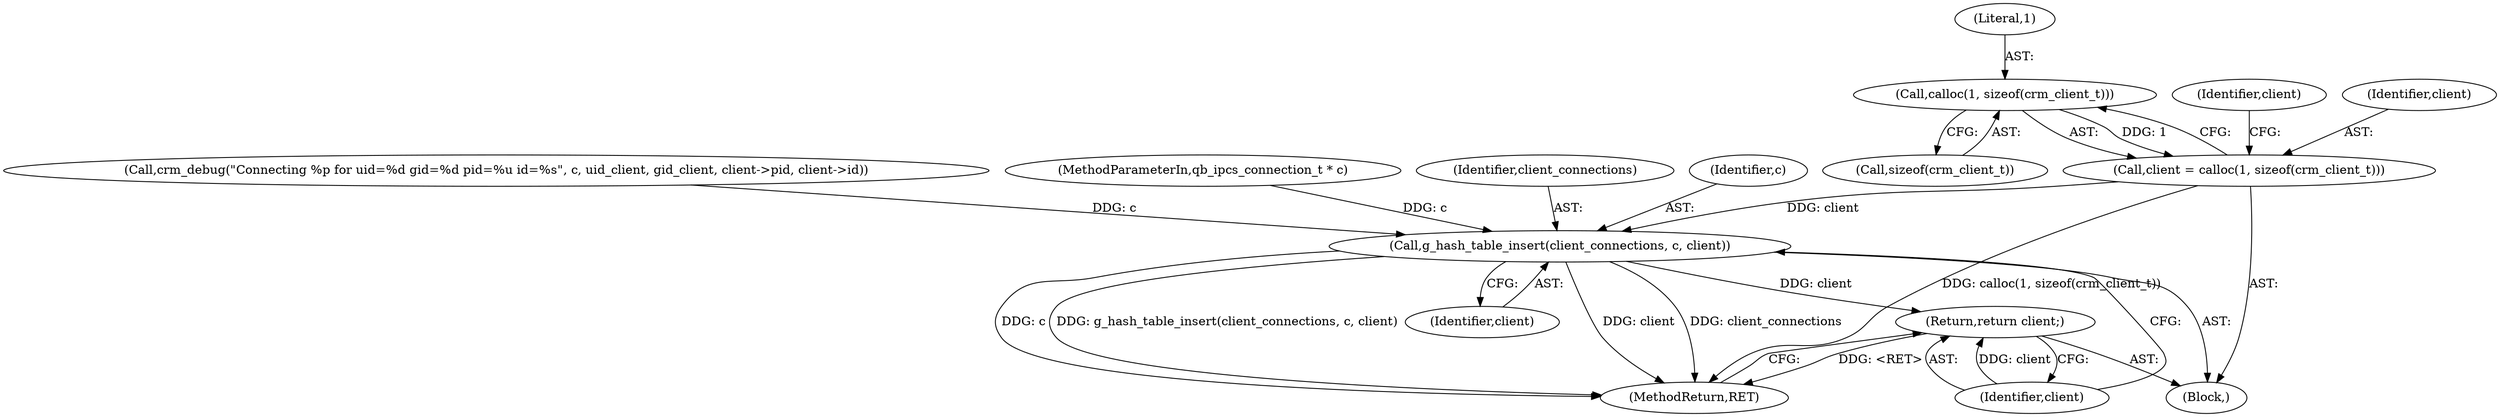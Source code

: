 digraph "0_pacemaker_5d71e65049@API" {
"1000176" [label="(Call,calloc(1, sizeof(crm_client_t)))"];
"1000174" [label="(Call,client = calloc(1, sizeof(crm_client_t)))"];
"1000218" [label="(Call,g_hash_table_insert(client_connections, c, client))"];
"1000222" [label="(Return,return client;)"];
"1000224" [label="(MethodReturn,RET)"];
"1000182" [label="(Identifier,client)"];
"1000222" [label="(Return,return client;)"];
"1000178" [label="(Call,sizeof(crm_client_t))"];
"1000223" [label="(Identifier,client)"];
"1000201" [label="(Call,crm_debug(\"Connecting %p for uid=%d gid=%d pid=%u id=%s\", c, uid_client, gid_client, client->pid, client->id))"];
"1000106" [label="(Block,)"];
"1000177" [label="(Literal,1)"];
"1000174" [label="(Call,client = calloc(1, sizeof(crm_client_t)))"];
"1000218" [label="(Call,g_hash_table_insert(client_connections, c, client))"];
"1000221" [label="(Identifier,client)"];
"1000103" [label="(MethodParameterIn,qb_ipcs_connection_t * c)"];
"1000219" [label="(Identifier,client_connections)"];
"1000175" [label="(Identifier,client)"];
"1000220" [label="(Identifier,c)"];
"1000176" [label="(Call,calloc(1, sizeof(crm_client_t)))"];
"1000176" -> "1000174"  [label="AST: "];
"1000176" -> "1000178"  [label="CFG: "];
"1000177" -> "1000176"  [label="AST: "];
"1000178" -> "1000176"  [label="AST: "];
"1000174" -> "1000176"  [label="CFG: "];
"1000176" -> "1000174"  [label="DDG: 1"];
"1000174" -> "1000106"  [label="AST: "];
"1000175" -> "1000174"  [label="AST: "];
"1000182" -> "1000174"  [label="CFG: "];
"1000174" -> "1000224"  [label="DDG: calloc(1, sizeof(crm_client_t))"];
"1000174" -> "1000218"  [label="DDG: client"];
"1000218" -> "1000106"  [label="AST: "];
"1000218" -> "1000221"  [label="CFG: "];
"1000219" -> "1000218"  [label="AST: "];
"1000220" -> "1000218"  [label="AST: "];
"1000221" -> "1000218"  [label="AST: "];
"1000223" -> "1000218"  [label="CFG: "];
"1000218" -> "1000224"  [label="DDG: client"];
"1000218" -> "1000224"  [label="DDG: client_connections"];
"1000218" -> "1000224"  [label="DDG: g_hash_table_insert(client_connections, c, client)"];
"1000218" -> "1000224"  [label="DDG: c"];
"1000201" -> "1000218"  [label="DDG: c"];
"1000103" -> "1000218"  [label="DDG: c"];
"1000218" -> "1000222"  [label="DDG: client"];
"1000222" -> "1000106"  [label="AST: "];
"1000222" -> "1000223"  [label="CFG: "];
"1000223" -> "1000222"  [label="AST: "];
"1000224" -> "1000222"  [label="CFG: "];
"1000222" -> "1000224"  [label="DDG: <RET>"];
"1000223" -> "1000222"  [label="DDG: client"];
}
